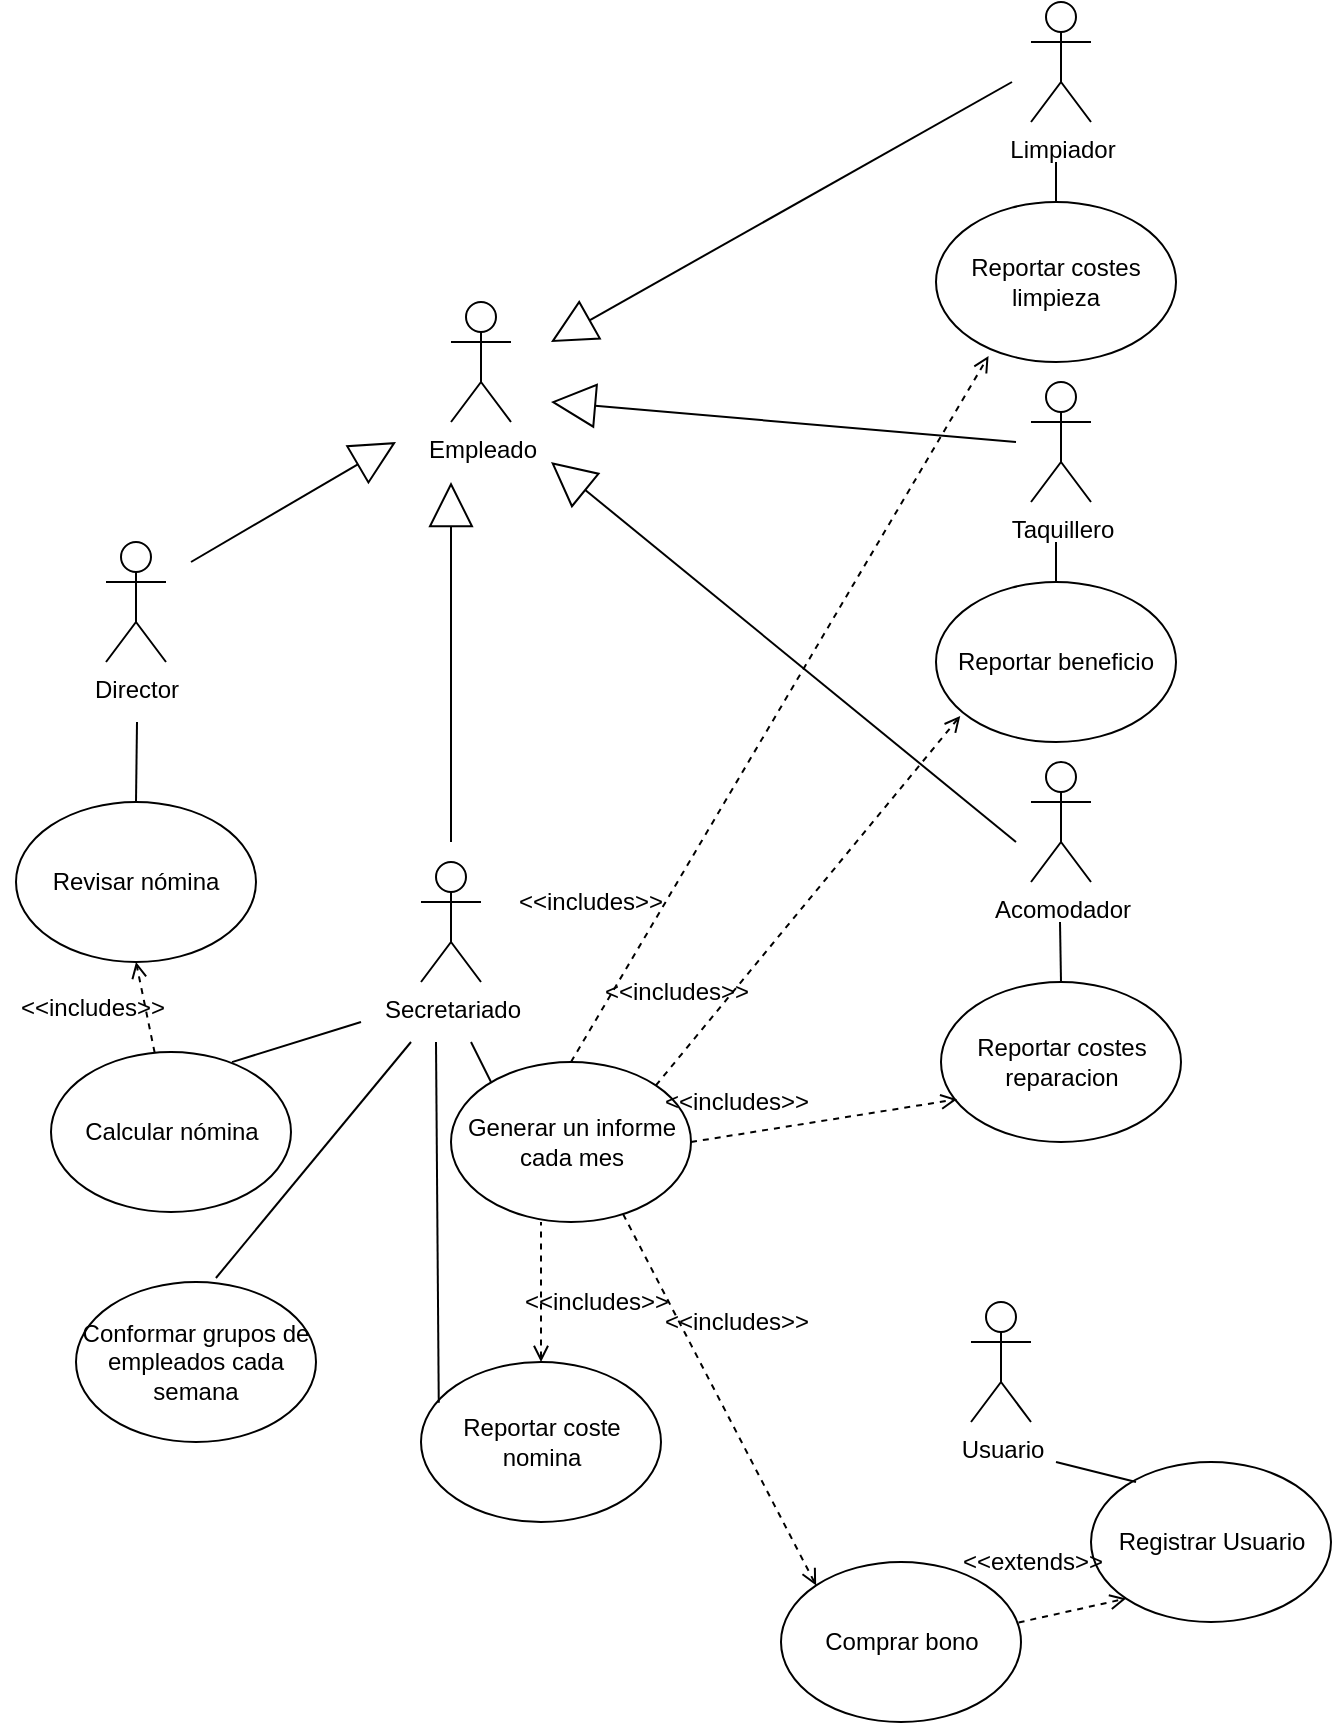 <mxfile version="12.3.6" pages="1"><diagram id="JgyHsuuJTr-pUicaVt0T" name="Page-1"><mxGraphModel dx="599" dy="391" grid="1" gridSize="10" guides="1" tooltips="1" connect="1" arrows="1" fold="1" page="1" pageScale="1" pageWidth="827" pageHeight="1169" math="0" shadow="0"><root><mxCell id="0"/><mxCell id="1" parent="0"/><mxCell id="4gLbvWh4pO2a1DvAjLoh-1" value="Secretariado" style="shape=umlActor;verticalLabelPosition=bottom;labelBackgroundColor=#ffffff;verticalAlign=top;html=1;outlineConnect=0;" parent="1" vertex="1"><mxGeometry x="682.5" y="470" width="30" height="60" as="geometry"/></mxCell><mxCell id="4gLbvWh4pO2a1DvAjLoh-2" value="Conformar grupos de empleados cada semana" style="ellipse;whiteSpace=wrap;html=1;" parent="1" vertex="1"><mxGeometry x="510" y="680" width="120" height="80" as="geometry"/></mxCell><mxCell id="4gLbvWh4pO2a1DvAjLoh-7" value="Generar un informe cada mes" style="ellipse;whiteSpace=wrap;html=1;" parent="1" vertex="1"><mxGeometry x="697.5" y="570" width="120" height="80" as="geometry"/></mxCell><mxCell id="4gLbvWh4pO2a1DvAjLoh-8" value="Empleado" style="shape=umlActor;verticalLabelPosition=bottom;labelBackgroundColor=#ffffff;verticalAlign=top;html=1;outlineConnect=0;" parent="1" vertex="1"><mxGeometry x="697.5" y="190" width="30" height="60" as="geometry"/></mxCell><mxCell id="4gLbvWh4pO2a1DvAjLoh-9" value="Reportar costes reparacion" style="ellipse;whiteSpace=wrap;html=1;" parent="1" vertex="1"><mxGeometry x="942.5" y="530" width="120" height="80" as="geometry"/></mxCell><mxCell id="4gLbvWh4pO2a1DvAjLoh-10" value="Usuario" style="shape=umlActor;verticalLabelPosition=bottom;labelBackgroundColor=#ffffff;verticalAlign=top;html=1;outlineConnect=0;" parent="1" vertex="1"><mxGeometry x="957.5" y="690" width="30" height="60" as="geometry"/></mxCell><mxCell id="4gLbvWh4pO2a1DvAjLoh-11" value="Director" style="shape=umlActor;verticalLabelPosition=bottom;labelBackgroundColor=#ffffff;verticalAlign=top;html=1;outlineConnect=0;" parent="1" vertex="1"><mxGeometry x="525" y="310" width="30" height="60" as="geometry"/></mxCell><mxCell id="4gLbvWh4pO2a1DvAjLoh-12" value="Acomodador" style="shape=umlActor;verticalLabelPosition=bottom;labelBackgroundColor=#ffffff;verticalAlign=top;html=1;outlineConnect=0;" parent="1" vertex="1"><mxGeometry x="987.5" y="420" width="30" height="60" as="geometry"/></mxCell><mxCell id="4gLbvWh4pO2a1DvAjLoh-13" value="Taquillero" style="shape=umlActor;verticalLabelPosition=bottom;labelBackgroundColor=#ffffff;verticalAlign=top;html=1;outlineConnect=0;" parent="1" vertex="1"><mxGeometry x="987.5" y="230" width="30" height="60" as="geometry"/></mxCell><mxCell id="4gLbvWh4pO2a1DvAjLoh-14" value="Limpiador" style="shape=umlActor;verticalLabelPosition=bottom;labelBackgroundColor=#ffffff;verticalAlign=top;html=1;outlineConnect=0;" parent="1" vertex="1"><mxGeometry x="987.5" y="40" width="30" height="60" as="geometry"/></mxCell><mxCell id="4gLbvWh4pO2a1DvAjLoh-15" value="Calcular nómina" style="ellipse;whiteSpace=wrap;html=1;" parent="1" vertex="1"><mxGeometry x="497.5" y="565" width="120" height="80" as="geometry"/></mxCell><mxCell id="4gLbvWh4pO2a1DvAjLoh-16" value="Revisar nómina" style="ellipse;whiteSpace=wrap;html=1;" parent="1" vertex="1"><mxGeometry x="480" y="440" width="120" height="80" as="geometry"/></mxCell><mxCell id="4gLbvWh4pO2a1DvAjLoh-17" value="Registrar Usuario&lt;br&gt;" style="ellipse;whiteSpace=wrap;html=1;" parent="1" vertex="1"><mxGeometry x="1017.5" y="770" width="120" height="80" as="geometry"/></mxCell><mxCell id="4gLbvWh4pO2a1DvAjLoh-18" value="" style="endArrow=block;html=1;endFill=0;startSize=20;endSize=20;" parent="1" edge="1"><mxGeometry width="50" height="50" relative="1" as="geometry"><mxPoint x="980" y="460" as="sourcePoint"/><mxPoint x="747.5" y="270" as="targetPoint"/></mxGeometry></mxCell><mxCell id="4gLbvWh4pO2a1DvAjLoh-19" value="Reportar costes limpieza" style="ellipse;whiteSpace=wrap;html=1;" parent="1" vertex="1"><mxGeometry x="940" y="140" width="120" height="80" as="geometry"/></mxCell><mxCell id="4gLbvWh4pO2a1DvAjLoh-20" value="" style="endArrow=block;html=1;endFill=0;startSize=20;endSize=20;" parent="1" edge="1"><mxGeometry width="50" height="50" relative="1" as="geometry"><mxPoint x="980" y="260" as="sourcePoint"/><mxPoint x="747.5" y="240" as="targetPoint"/></mxGeometry></mxCell><mxCell id="4gLbvWh4pO2a1DvAjLoh-21" value="" style="endArrow=block;html=1;endFill=0;startSize=20;endSize=20;" parent="1" edge="1"><mxGeometry width="50" height="50" relative="1" as="geometry"><mxPoint x="978" y="80" as="sourcePoint"/><mxPoint x="747.5" y="210" as="targetPoint"/></mxGeometry></mxCell><mxCell id="4gLbvWh4pO2a1DvAjLoh-22" value="" style="endArrow=block;html=1;endFill=0;startSize=20;endSize=20;" parent="1" edge="1"><mxGeometry width="50" height="50" relative="1" as="geometry"><mxPoint x="567.5" y="320" as="sourcePoint"/><mxPoint x="670" y="260" as="targetPoint"/></mxGeometry></mxCell><mxCell id="4gLbvWh4pO2a1DvAjLoh-23" value="" style="endArrow=block;html=1;endFill=0;startSize=20;endSize=20;" parent="1" edge="1"><mxGeometry width="50" height="50" relative="1" as="geometry"><mxPoint x="697.5" y="460" as="sourcePoint"/><mxPoint x="697.5" y="280" as="targetPoint"/></mxGeometry></mxCell><mxCell id="4gLbvWh4pO2a1DvAjLoh-25" value="Reportar beneficio" style="ellipse;whiteSpace=wrap;html=1;" parent="1" vertex="1"><mxGeometry x="940" y="330" width="120" height="80" as="geometry"/></mxCell><mxCell id="4gLbvWh4pO2a1DvAjLoh-26" value="Comprar bono" style="ellipse;whiteSpace=wrap;html=1;" parent="1" vertex="1"><mxGeometry x="862.5" y="820" width="120" height="80" as="geometry"/></mxCell><mxCell id="4gLbvWh4pO2a1DvAjLoh-27" value="Reportar coste nomina&lt;br&gt;" style="ellipse;whiteSpace=wrap;html=1;" parent="1" vertex="1"><mxGeometry x="682.5" y="720" width="120" height="80" as="geometry"/></mxCell><mxCell id="4gLbvWh4pO2a1DvAjLoh-28" value="" style="endArrow=open;html=1;entryX=0.5;entryY=1;entryDx=0;entryDy=0;startArrow=none;startFill=0;dashed=1;endFill=0;" parent="1" source="4gLbvWh4pO2a1DvAjLoh-15" target="4gLbvWh4pO2a1DvAjLoh-16" edge="1"><mxGeometry width="50" height="50" relative="1" as="geometry"><mxPoint x="477.5" y="890" as="sourcePoint"/><mxPoint x="527.5" y="840" as="targetPoint"/></mxGeometry></mxCell><mxCell id="4gLbvWh4pO2a1DvAjLoh-29" value="" style="endArrow=none;html=1;exitX=0.5;exitY=0;exitDx=0;exitDy=0;" parent="1" source="4gLbvWh4pO2a1DvAjLoh-16" edge="1"><mxGeometry width="50" height="50" relative="1" as="geometry"><mxPoint x="537.5" y="430" as="sourcePoint"/><mxPoint x="540.5" y="400" as="targetPoint"/></mxGeometry></mxCell><mxCell id="4gLbvWh4pO2a1DvAjLoh-30" value="&amp;lt;&amp;lt;includes&amp;gt;&amp;gt;" style="text;html=1;align=center;verticalAlign=middle;resizable=0;points=[];;autosize=1;" parent="1" vertex="1"><mxGeometry x="472.5" y="532.5" width="90" height="20" as="geometry"/></mxCell><mxCell id="4gLbvWh4pO2a1DvAjLoh-31" value="&amp;lt;&amp;lt;includes&amp;gt;&amp;gt;" style="text;html=1;align=center;verticalAlign=middle;resizable=0;points=[];;autosize=1;" parent="1" vertex="1"><mxGeometry x="725" y="680" width="90" height="20" as="geometry"/></mxCell><mxCell id="4gLbvWh4pO2a1DvAjLoh-35" value="&amp;lt;&amp;lt;includes&amp;gt;&amp;gt;" style="text;html=1;align=center;verticalAlign=middle;resizable=0;points=[];;autosize=1;" parent="1" vertex="1"><mxGeometry x="795" y="580" width="90" height="20" as="geometry"/></mxCell><mxCell id="4gLbvWh4pO2a1DvAjLoh-36" value="" style="endArrow=none;html=1;exitX=0.583;exitY=-0.025;exitDx=0;exitDy=0;exitPerimeter=0;" parent="1" source="4gLbvWh4pO2a1DvAjLoh-2" edge="1"><mxGeometry width="50" height="50" relative="1" as="geometry"><mxPoint x="657.5" y="658" as="sourcePoint"/><mxPoint x="677.5" y="560" as="targetPoint"/></mxGeometry></mxCell><mxCell id="4gLbvWh4pO2a1DvAjLoh-37" value="" style="endArrow=none;html=1;exitX=0.754;exitY=0.063;exitDx=0;exitDy=0;exitPerimeter=0;" parent="1" source="4gLbvWh4pO2a1DvAjLoh-15" edge="1"><mxGeometry width="50" height="50" relative="1" as="geometry"><mxPoint x="623.5" y="560" as="sourcePoint"/><mxPoint x="652.5" y="550" as="targetPoint"/></mxGeometry></mxCell><mxCell id="4gLbvWh4pO2a1DvAjLoh-38" value="" style="endArrow=none;html=1;exitX=0.675;exitY=-0.025;exitDx=0;exitDy=0;exitPerimeter=0;" parent="1" edge="1"><mxGeometry width="50" height="50" relative="1" as="geometry"><mxPoint x="717.5" y="580" as="sourcePoint"/><mxPoint x="707.5" y="560" as="targetPoint"/></mxGeometry></mxCell><mxCell id="4gLbvWh4pO2a1DvAjLoh-39" value="" style="endArrow=none;html=1;exitX=0.5;exitY=0;exitDx=0;exitDy=0;endFill=0;dashed=1;startArrow=open;startFill=0;" parent="1" source="4gLbvWh4pO2a1DvAjLoh-27" edge="1"><mxGeometry width="50" height="50" relative="1" as="geometry"><mxPoint x="742.5" y="730" as="sourcePoint"/><mxPoint x="742.5" y="650" as="targetPoint"/></mxGeometry></mxCell><mxCell id="4gLbvWh4pO2a1DvAjLoh-59" value="" style="endArrow=none;html=1;" parent="1" edge="1"><mxGeometry width="50" height="50" relative="1" as="geometry"><mxPoint x="1040" y="780" as="sourcePoint"/><mxPoint x="1000" y="770" as="targetPoint"/></mxGeometry></mxCell><mxCell id="4gLbvWh4pO2a1DvAjLoh-60" value="" style="endArrow=none;html=1;exitX=0;exitY=0;exitDx=0;exitDy=0;endFill=0;dashed=1;startArrow=open;startFill=0;" parent="1" source="4gLbvWh4pO2a1DvAjLoh-26" edge="1"><mxGeometry width="50" height="50" relative="1" as="geometry"><mxPoint x="822.5" y="675" as="sourcePoint"/><mxPoint x="783" y="645" as="targetPoint"/></mxGeometry></mxCell><mxCell id="4gLbvWh4pO2a1DvAjLoh-61" value="" style="endArrow=none;html=1;exitX=0.074;exitY=0.254;exitDx=0;exitDy=0;exitPerimeter=0;" parent="1" source="4gLbvWh4pO2a1DvAjLoh-27" edge="1"><mxGeometry width="50" height="50" relative="1" as="geometry"><mxPoint x="714.574" y="729.216" as="sourcePoint"/><mxPoint x="690" y="560" as="targetPoint"/></mxGeometry></mxCell><mxCell id="4gLbvWh4pO2a1DvAjLoh-62" value="&amp;lt;&amp;lt;includes&amp;gt;&amp;gt;" style="text;html=1;align=center;verticalAlign=middle;resizable=0;points=[];;autosize=1;" parent="1" vertex="1"><mxGeometry x="795" y="690" width="90" height="20" as="geometry"/></mxCell><mxCell id="4gLbvWh4pO2a1DvAjLoh-63" value="" style="endArrow=none;html=1;exitX=0.5;exitY=0;exitDx=0;exitDy=0;" parent="1" source="4gLbvWh4pO2a1DvAjLoh-25" edge="1"><mxGeometry width="50" height="50" relative="1" as="geometry"><mxPoint x="950" y="270" as="sourcePoint"/><mxPoint x="1000" y="310" as="targetPoint"/></mxGeometry></mxCell><mxCell id="4gLbvWh4pO2a1DvAjLoh-64" value="" style="endArrow=none;html=1;exitX=0.5;exitY=0;exitDx=0;exitDy=0;" parent="1" source="4gLbvWh4pO2a1DvAjLoh-19" edge="1"><mxGeometry width="50" height="50" relative="1" as="geometry"><mxPoint x="970" y="160" as="sourcePoint"/><mxPoint x="1000" y="120" as="targetPoint"/></mxGeometry></mxCell><mxCell id="4gLbvWh4pO2a1DvAjLoh-65" value="" style="endArrow=none;html=1;exitX=0.5;exitY=0;exitDx=0;exitDy=0;" parent="1" source="4gLbvWh4pO2a1DvAjLoh-9" edge="1"><mxGeometry width="50" height="50" relative="1" as="geometry"><mxPoint x="1010" y="520" as="sourcePoint"/><mxPoint x="1002" y="500" as="targetPoint"/></mxGeometry></mxCell><mxCell id="4gLbvWh4pO2a1DvAjLoh-68" value="" style="endArrow=open;html=1;exitX=1;exitY=0.5;exitDx=0;exitDy=0;entryX=0.067;entryY=0.733;entryDx=0;entryDy=0;entryPerimeter=0;startArrow=none;startFill=0;dashed=1;endFill=0;" parent="1" source="4gLbvWh4pO2a1DvAjLoh-7" target="4gLbvWh4pO2a1DvAjLoh-9" edge="1"><mxGeometry width="50" height="50" relative="1" as="geometry"><mxPoint x="840" y="620" as="sourcePoint"/><mxPoint x="890" y="570" as="targetPoint"/></mxGeometry></mxCell><mxCell id="4gLbvWh4pO2a1DvAjLoh-69" value="" style="endArrow=open;html=1;exitX=1;exitY=0;exitDx=0;exitDy=0;entryX=0.101;entryY=0.837;entryDx=0;entryDy=0;entryPerimeter=0;dashed=1;startArrow=none;startFill=0;endFill=0;" parent="1" source="4gLbvWh4pO2a1DvAjLoh-7" target="4gLbvWh4pO2a1DvAjLoh-25" edge="1"><mxGeometry width="50" height="50" relative="1" as="geometry"><mxPoint x="850" y="490" as="sourcePoint"/><mxPoint x="900" y="440" as="targetPoint"/></mxGeometry></mxCell><mxCell id="4gLbvWh4pO2a1DvAjLoh-70" value="" style="endArrow=open;html=1;exitX=0.5;exitY=0;exitDx=0;exitDy=0;entryX=0.219;entryY=0.962;entryDx=0;entryDy=0;entryPerimeter=0;startArrow=none;startFill=0;dashed=1;endFill=0;" parent="1" source="4gLbvWh4pO2a1DvAjLoh-7" target="4gLbvWh4pO2a1DvAjLoh-19" edge="1"><mxGeometry width="50" height="50" relative="1" as="geometry"><mxPoint x="820" y="410" as="sourcePoint"/><mxPoint x="870" y="360" as="targetPoint"/></mxGeometry></mxCell><mxCell id="4gLbvWh4pO2a1DvAjLoh-71" value="&amp;lt;&amp;lt;includes&amp;gt;&amp;gt;" style="text;html=1;align=center;verticalAlign=middle;resizable=0;points=[];;autosize=1;" parent="1" vertex="1"><mxGeometry x="765" y="525" width="90" height="20" as="geometry"/></mxCell><mxCell id="4gLbvWh4pO2a1DvAjLoh-72" value="&amp;lt;&amp;lt;includes&amp;gt;&amp;gt;" style="text;html=1;align=center;verticalAlign=middle;resizable=0;points=[];;autosize=1;" parent="1" vertex="1"><mxGeometry x="721.5" y="480" width="90" height="20" as="geometry"/></mxCell><mxCell id="FvjLEzTWg4zNNV2olPYX-1" value="&amp;lt;&amp;lt;extends&amp;gt;&amp;gt;" style="text;html=1;align=center;verticalAlign=middle;resizable=0;points=[];;autosize=1;" parent="1" vertex="1"><mxGeometry x="942.5" y="810" width="90" height="20" as="geometry"/></mxCell><mxCell id="FvjLEzTWg4zNNV2olPYX-2" value="" style="endArrow=open;html=1;exitX=0;exitY=0;exitDx=0;exitDy=0;endFill=0;dashed=1;entryX=0;entryY=1;entryDx=0;entryDy=0;" parent="1" target="4gLbvWh4pO2a1DvAjLoh-17" edge="1"><mxGeometry width="50" height="50" relative="1" as="geometry"><mxPoint x="981.309" y="850.235" as="sourcePoint"/><mxPoint x="885" y="663" as="targetPoint"/></mxGeometry></mxCell></root></mxGraphModel></diagram></mxfile>